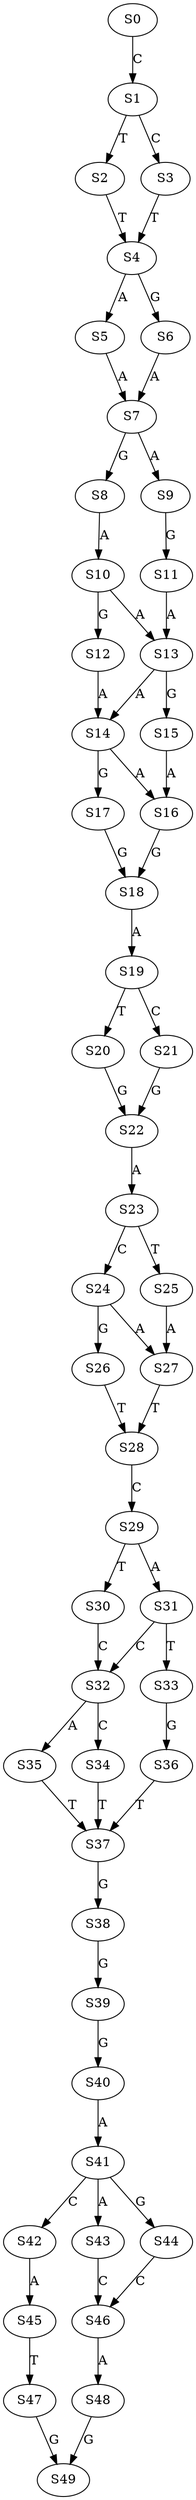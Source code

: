 strict digraph  {
	S0 -> S1 [ label = C ];
	S1 -> S2 [ label = T ];
	S1 -> S3 [ label = C ];
	S2 -> S4 [ label = T ];
	S3 -> S4 [ label = T ];
	S4 -> S5 [ label = A ];
	S4 -> S6 [ label = G ];
	S5 -> S7 [ label = A ];
	S6 -> S7 [ label = A ];
	S7 -> S8 [ label = G ];
	S7 -> S9 [ label = A ];
	S8 -> S10 [ label = A ];
	S9 -> S11 [ label = G ];
	S10 -> S12 [ label = G ];
	S10 -> S13 [ label = A ];
	S11 -> S13 [ label = A ];
	S12 -> S14 [ label = A ];
	S13 -> S15 [ label = G ];
	S13 -> S14 [ label = A ];
	S14 -> S16 [ label = A ];
	S14 -> S17 [ label = G ];
	S15 -> S16 [ label = A ];
	S16 -> S18 [ label = G ];
	S17 -> S18 [ label = G ];
	S18 -> S19 [ label = A ];
	S19 -> S20 [ label = T ];
	S19 -> S21 [ label = C ];
	S20 -> S22 [ label = G ];
	S21 -> S22 [ label = G ];
	S22 -> S23 [ label = A ];
	S23 -> S24 [ label = C ];
	S23 -> S25 [ label = T ];
	S24 -> S26 [ label = G ];
	S24 -> S27 [ label = A ];
	S25 -> S27 [ label = A ];
	S26 -> S28 [ label = T ];
	S27 -> S28 [ label = T ];
	S28 -> S29 [ label = C ];
	S29 -> S30 [ label = T ];
	S29 -> S31 [ label = A ];
	S30 -> S32 [ label = C ];
	S31 -> S33 [ label = T ];
	S31 -> S32 [ label = C ];
	S32 -> S34 [ label = C ];
	S32 -> S35 [ label = A ];
	S33 -> S36 [ label = G ];
	S34 -> S37 [ label = T ];
	S35 -> S37 [ label = T ];
	S36 -> S37 [ label = T ];
	S37 -> S38 [ label = G ];
	S38 -> S39 [ label = G ];
	S39 -> S40 [ label = G ];
	S40 -> S41 [ label = A ];
	S41 -> S42 [ label = C ];
	S41 -> S43 [ label = A ];
	S41 -> S44 [ label = G ];
	S42 -> S45 [ label = A ];
	S43 -> S46 [ label = C ];
	S44 -> S46 [ label = C ];
	S45 -> S47 [ label = T ];
	S46 -> S48 [ label = A ];
	S47 -> S49 [ label = G ];
	S48 -> S49 [ label = G ];
}
